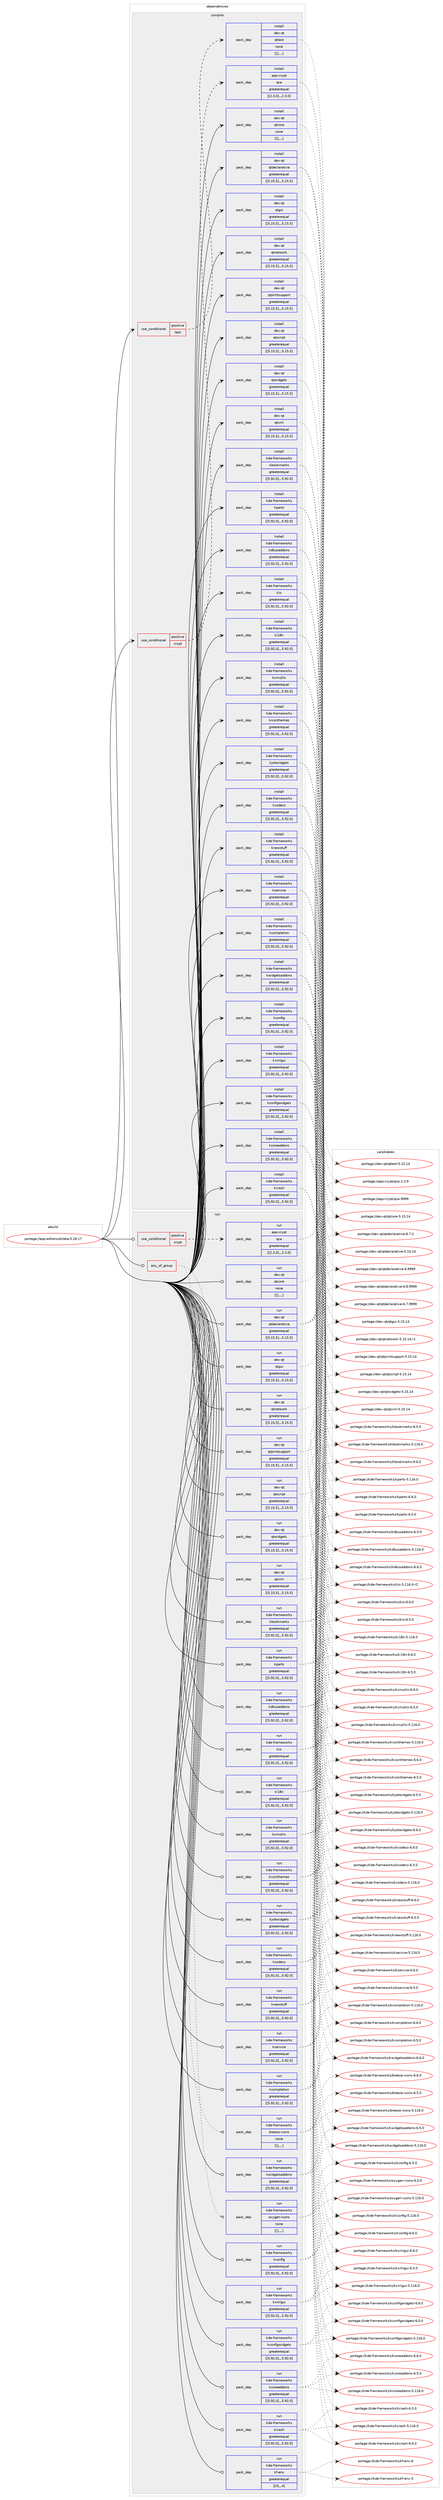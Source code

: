digraph prolog {

# *************
# Graph options
# *************

newrank=true;
concentrate=true;
compound=true;
graph [rankdir=LR,fontname=Helvetica,fontsize=10,ranksep=1.5];#, ranksep=2.5, nodesep=0.2];
edge  [arrowhead=vee];
node  [fontname=Helvetica,fontsize=10];

# **********
# The ebuild
# **********

subgraph cluster_leftcol {
color=gray;
label=<<i>ebuild</i>>;
id [label="portage://app-editors/okteta-0.26.17", color=red, width=4, href="../app-editors/okteta-0.26.17.svg"];
}

# ****************
# The dependencies
# ****************

subgraph cluster_midcol {
color=gray;
label=<<i>dependencies</i>>;
subgraph cluster_compile {
fillcolor="#eeeeee";
style=filled;
label=<<i>compile</i>>;
subgraph cond5787 {
dependency20462 [label=<<TABLE BORDER="0" CELLBORDER="1" CELLSPACING="0" CELLPADDING="4"><TR><TD ROWSPAN="3" CELLPADDING="10">use_conditional</TD></TR><TR><TD>positive</TD></TR><TR><TD>crypt</TD></TR></TABLE>>, shape=none, color=red];
subgraph pack14558 {
dependency20463 [label=<<TABLE BORDER="0" CELLBORDER="1" CELLSPACING="0" CELLPADDING="4" WIDTH="220"><TR><TD ROWSPAN="6" CELLPADDING="30">pack_dep</TD></TR><TR><TD WIDTH="110">install</TD></TR><TR><TD>app-crypt</TD></TR><TR><TD>qca</TD></TR><TR><TD>greaterequal</TD></TR><TR><TD>[[2,3,0],,,2.3.0]</TD></TR></TABLE>>, shape=none, color=blue];
}
dependency20462:e -> dependency20463:w [weight=20,style="dashed",arrowhead="vee"];
}
id:e -> dependency20462:w [weight=20,style="solid",arrowhead="vee"];
subgraph cond5788 {
dependency20464 [label=<<TABLE BORDER="0" CELLBORDER="1" CELLSPACING="0" CELLPADDING="4"><TR><TD ROWSPAN="3" CELLPADDING="10">use_conditional</TD></TR><TR><TD>positive</TD></TR><TR><TD>test</TD></TR></TABLE>>, shape=none, color=red];
subgraph pack14559 {
dependency20465 [label=<<TABLE BORDER="0" CELLBORDER="1" CELLSPACING="0" CELLPADDING="4" WIDTH="220"><TR><TD ROWSPAN="6" CELLPADDING="30">pack_dep</TD></TR><TR><TD WIDTH="110">install</TD></TR><TR><TD>dev-qt</TD></TR><TR><TD>qttest</TD></TR><TR><TD>none</TD></TR><TR><TD>[[],,,,]</TD></TR></TABLE>>, shape=none, color=blue];
}
dependency20464:e -> dependency20465:w [weight=20,style="dashed",arrowhead="vee"];
}
id:e -> dependency20464:w [weight=20,style="solid",arrowhead="vee"];
subgraph pack14560 {
dependency20466 [label=<<TABLE BORDER="0" CELLBORDER="1" CELLSPACING="0" CELLPADDING="4" WIDTH="220"><TR><TD ROWSPAN="6" CELLPADDING="30">pack_dep</TD></TR><TR><TD WIDTH="110">install</TD></TR><TR><TD>dev-qt</TD></TR><TR><TD>qtcore</TD></TR><TR><TD>none</TD></TR><TR><TD>[[],,,,]</TD></TR></TABLE>>, shape=none, color=blue];
}
id:e -> dependency20466:w [weight=20,style="solid",arrowhead="vee"];
subgraph pack14561 {
dependency20467 [label=<<TABLE BORDER="0" CELLBORDER="1" CELLSPACING="0" CELLPADDING="4" WIDTH="220"><TR><TD ROWSPAN="6" CELLPADDING="30">pack_dep</TD></TR><TR><TD WIDTH="110">install</TD></TR><TR><TD>dev-qt</TD></TR><TR><TD>qtdeclarative</TD></TR><TR><TD>greaterequal</TD></TR><TR><TD>[[5,15,5],,,5.15.5]</TD></TR></TABLE>>, shape=none, color=blue];
}
id:e -> dependency20467:w [weight=20,style="solid",arrowhead="vee"];
subgraph pack14562 {
dependency20468 [label=<<TABLE BORDER="0" CELLBORDER="1" CELLSPACING="0" CELLPADDING="4" WIDTH="220"><TR><TD ROWSPAN="6" CELLPADDING="30">pack_dep</TD></TR><TR><TD WIDTH="110">install</TD></TR><TR><TD>dev-qt</TD></TR><TR><TD>qtgui</TD></TR><TR><TD>greaterequal</TD></TR><TR><TD>[[5,15,5],,,5.15.5]</TD></TR></TABLE>>, shape=none, color=blue];
}
id:e -> dependency20468:w [weight=20,style="solid",arrowhead="vee"];
subgraph pack14563 {
dependency20469 [label=<<TABLE BORDER="0" CELLBORDER="1" CELLSPACING="0" CELLPADDING="4" WIDTH="220"><TR><TD ROWSPAN="6" CELLPADDING="30">pack_dep</TD></TR><TR><TD WIDTH="110">install</TD></TR><TR><TD>dev-qt</TD></TR><TR><TD>qtnetwork</TD></TR><TR><TD>greaterequal</TD></TR><TR><TD>[[5,15,5],,,5.15.5]</TD></TR></TABLE>>, shape=none, color=blue];
}
id:e -> dependency20469:w [weight=20,style="solid",arrowhead="vee"];
subgraph pack14564 {
dependency20470 [label=<<TABLE BORDER="0" CELLBORDER="1" CELLSPACING="0" CELLPADDING="4" WIDTH="220"><TR><TD ROWSPAN="6" CELLPADDING="30">pack_dep</TD></TR><TR><TD WIDTH="110">install</TD></TR><TR><TD>dev-qt</TD></TR><TR><TD>qtprintsupport</TD></TR><TR><TD>greaterequal</TD></TR><TR><TD>[[5,15,5],,,5.15.5]</TD></TR></TABLE>>, shape=none, color=blue];
}
id:e -> dependency20470:w [weight=20,style="solid",arrowhead="vee"];
subgraph pack14565 {
dependency20471 [label=<<TABLE BORDER="0" CELLBORDER="1" CELLSPACING="0" CELLPADDING="4" WIDTH="220"><TR><TD ROWSPAN="6" CELLPADDING="30">pack_dep</TD></TR><TR><TD WIDTH="110">install</TD></TR><TR><TD>dev-qt</TD></TR><TR><TD>qtscript</TD></TR><TR><TD>greaterequal</TD></TR><TR><TD>[[5,15,5],,,5.15.5]</TD></TR></TABLE>>, shape=none, color=blue];
}
id:e -> dependency20471:w [weight=20,style="solid",arrowhead="vee"];
subgraph pack14566 {
dependency20472 [label=<<TABLE BORDER="0" CELLBORDER="1" CELLSPACING="0" CELLPADDING="4" WIDTH="220"><TR><TD ROWSPAN="6" CELLPADDING="30">pack_dep</TD></TR><TR><TD WIDTH="110">install</TD></TR><TR><TD>dev-qt</TD></TR><TR><TD>qtwidgets</TD></TR><TR><TD>greaterequal</TD></TR><TR><TD>[[5,15,5],,,5.15.5]</TD></TR></TABLE>>, shape=none, color=blue];
}
id:e -> dependency20472:w [weight=20,style="solid",arrowhead="vee"];
subgraph pack14567 {
dependency20473 [label=<<TABLE BORDER="0" CELLBORDER="1" CELLSPACING="0" CELLPADDING="4" WIDTH="220"><TR><TD ROWSPAN="6" CELLPADDING="30">pack_dep</TD></TR><TR><TD WIDTH="110">install</TD></TR><TR><TD>dev-qt</TD></TR><TR><TD>qtxml</TD></TR><TR><TD>greaterequal</TD></TR><TR><TD>[[5,15,5],,,5.15.5]</TD></TR></TABLE>>, shape=none, color=blue];
}
id:e -> dependency20473:w [weight=20,style="solid",arrowhead="vee"];
subgraph pack14568 {
dependency20474 [label=<<TABLE BORDER="0" CELLBORDER="1" CELLSPACING="0" CELLPADDING="4" WIDTH="220"><TR><TD ROWSPAN="6" CELLPADDING="30">pack_dep</TD></TR><TR><TD WIDTH="110">install</TD></TR><TR><TD>kde-frameworks</TD></TR><TR><TD>kbookmarks</TD></TR><TR><TD>greaterequal</TD></TR><TR><TD>[[5,92,0],,,5.92.0]</TD></TR></TABLE>>, shape=none, color=blue];
}
id:e -> dependency20474:w [weight=20,style="solid",arrowhead="vee"];
subgraph pack14569 {
dependency20475 [label=<<TABLE BORDER="0" CELLBORDER="1" CELLSPACING="0" CELLPADDING="4" WIDTH="220"><TR><TD ROWSPAN="6" CELLPADDING="30">pack_dep</TD></TR><TR><TD WIDTH="110">install</TD></TR><TR><TD>kde-frameworks</TD></TR><TR><TD>kcmutils</TD></TR><TR><TD>greaterequal</TD></TR><TR><TD>[[5,92,0],,,5.92.0]</TD></TR></TABLE>>, shape=none, color=blue];
}
id:e -> dependency20475:w [weight=20,style="solid",arrowhead="vee"];
subgraph pack14570 {
dependency20476 [label=<<TABLE BORDER="0" CELLBORDER="1" CELLSPACING="0" CELLPADDING="4" WIDTH="220"><TR><TD ROWSPAN="6" CELLPADDING="30">pack_dep</TD></TR><TR><TD WIDTH="110">install</TD></TR><TR><TD>kde-frameworks</TD></TR><TR><TD>kcodecs</TD></TR><TR><TD>greaterequal</TD></TR><TR><TD>[[5,92,0],,,5.92.0]</TD></TR></TABLE>>, shape=none, color=blue];
}
id:e -> dependency20476:w [weight=20,style="solid",arrowhead="vee"];
subgraph pack14571 {
dependency20477 [label=<<TABLE BORDER="0" CELLBORDER="1" CELLSPACING="0" CELLPADDING="4" WIDTH="220"><TR><TD ROWSPAN="6" CELLPADDING="30">pack_dep</TD></TR><TR><TD WIDTH="110">install</TD></TR><TR><TD>kde-frameworks</TD></TR><TR><TD>kcompletion</TD></TR><TR><TD>greaterequal</TD></TR><TR><TD>[[5,92,0],,,5.92.0]</TD></TR></TABLE>>, shape=none, color=blue];
}
id:e -> dependency20477:w [weight=20,style="solid",arrowhead="vee"];
subgraph pack14572 {
dependency20478 [label=<<TABLE BORDER="0" CELLBORDER="1" CELLSPACING="0" CELLPADDING="4" WIDTH="220"><TR><TD ROWSPAN="6" CELLPADDING="30">pack_dep</TD></TR><TR><TD WIDTH="110">install</TD></TR><TR><TD>kde-frameworks</TD></TR><TR><TD>kconfig</TD></TR><TR><TD>greaterequal</TD></TR><TR><TD>[[5,92,0],,,5.92.0]</TD></TR></TABLE>>, shape=none, color=blue];
}
id:e -> dependency20478:w [weight=20,style="solid",arrowhead="vee"];
subgraph pack14573 {
dependency20479 [label=<<TABLE BORDER="0" CELLBORDER="1" CELLSPACING="0" CELLPADDING="4" WIDTH="220"><TR><TD ROWSPAN="6" CELLPADDING="30">pack_dep</TD></TR><TR><TD WIDTH="110">install</TD></TR><TR><TD>kde-frameworks</TD></TR><TR><TD>kconfigwidgets</TD></TR><TR><TD>greaterequal</TD></TR><TR><TD>[[5,92,0],,,5.92.0]</TD></TR></TABLE>>, shape=none, color=blue];
}
id:e -> dependency20479:w [weight=20,style="solid",arrowhead="vee"];
subgraph pack14574 {
dependency20480 [label=<<TABLE BORDER="0" CELLBORDER="1" CELLSPACING="0" CELLPADDING="4" WIDTH="220"><TR><TD ROWSPAN="6" CELLPADDING="30">pack_dep</TD></TR><TR><TD WIDTH="110">install</TD></TR><TR><TD>kde-frameworks</TD></TR><TR><TD>kcoreaddons</TD></TR><TR><TD>greaterequal</TD></TR><TR><TD>[[5,92,0],,,5.92.0]</TD></TR></TABLE>>, shape=none, color=blue];
}
id:e -> dependency20480:w [weight=20,style="solid",arrowhead="vee"];
subgraph pack14575 {
dependency20481 [label=<<TABLE BORDER="0" CELLBORDER="1" CELLSPACING="0" CELLPADDING="4" WIDTH="220"><TR><TD ROWSPAN="6" CELLPADDING="30">pack_dep</TD></TR><TR><TD WIDTH="110">install</TD></TR><TR><TD>kde-frameworks</TD></TR><TR><TD>kcrash</TD></TR><TR><TD>greaterequal</TD></TR><TR><TD>[[5,92,0],,,5.92.0]</TD></TR></TABLE>>, shape=none, color=blue];
}
id:e -> dependency20481:w [weight=20,style="solid",arrowhead="vee"];
subgraph pack14576 {
dependency20482 [label=<<TABLE BORDER="0" CELLBORDER="1" CELLSPACING="0" CELLPADDING="4" WIDTH="220"><TR><TD ROWSPAN="6" CELLPADDING="30">pack_dep</TD></TR><TR><TD WIDTH="110">install</TD></TR><TR><TD>kde-frameworks</TD></TR><TR><TD>kdbusaddons</TD></TR><TR><TD>greaterequal</TD></TR><TR><TD>[[5,92,0],,,5.92.0]</TD></TR></TABLE>>, shape=none, color=blue];
}
id:e -> dependency20482:w [weight=20,style="solid",arrowhead="vee"];
subgraph pack14577 {
dependency20483 [label=<<TABLE BORDER="0" CELLBORDER="1" CELLSPACING="0" CELLPADDING="4" WIDTH="220"><TR><TD ROWSPAN="6" CELLPADDING="30">pack_dep</TD></TR><TR><TD WIDTH="110">install</TD></TR><TR><TD>kde-frameworks</TD></TR><TR><TD>ki18n</TD></TR><TR><TD>greaterequal</TD></TR><TR><TD>[[5,92,0],,,5.92.0]</TD></TR></TABLE>>, shape=none, color=blue];
}
id:e -> dependency20483:w [weight=20,style="solid",arrowhead="vee"];
subgraph pack14578 {
dependency20484 [label=<<TABLE BORDER="0" CELLBORDER="1" CELLSPACING="0" CELLPADDING="4" WIDTH="220"><TR><TD ROWSPAN="6" CELLPADDING="30">pack_dep</TD></TR><TR><TD WIDTH="110">install</TD></TR><TR><TD>kde-frameworks</TD></TR><TR><TD>kiconthemes</TD></TR><TR><TD>greaterequal</TD></TR><TR><TD>[[5,92,0],,,5.92.0]</TD></TR></TABLE>>, shape=none, color=blue];
}
id:e -> dependency20484:w [weight=20,style="solid",arrowhead="vee"];
subgraph pack14579 {
dependency20485 [label=<<TABLE BORDER="0" CELLBORDER="1" CELLSPACING="0" CELLPADDING="4" WIDTH="220"><TR><TD ROWSPAN="6" CELLPADDING="30">pack_dep</TD></TR><TR><TD WIDTH="110">install</TD></TR><TR><TD>kde-frameworks</TD></TR><TR><TD>kio</TD></TR><TR><TD>greaterequal</TD></TR><TR><TD>[[5,92,0],,,5.92.0]</TD></TR></TABLE>>, shape=none, color=blue];
}
id:e -> dependency20485:w [weight=20,style="solid",arrowhead="vee"];
subgraph pack14580 {
dependency20486 [label=<<TABLE BORDER="0" CELLBORDER="1" CELLSPACING="0" CELLPADDING="4" WIDTH="220"><TR><TD ROWSPAN="6" CELLPADDING="30">pack_dep</TD></TR><TR><TD WIDTH="110">install</TD></TR><TR><TD>kde-frameworks</TD></TR><TR><TD>kjobwidgets</TD></TR><TR><TD>greaterequal</TD></TR><TR><TD>[[5,92,0],,,5.92.0]</TD></TR></TABLE>>, shape=none, color=blue];
}
id:e -> dependency20486:w [weight=20,style="solid",arrowhead="vee"];
subgraph pack14581 {
dependency20487 [label=<<TABLE BORDER="0" CELLBORDER="1" CELLSPACING="0" CELLPADDING="4" WIDTH="220"><TR><TD ROWSPAN="6" CELLPADDING="30">pack_dep</TD></TR><TR><TD WIDTH="110">install</TD></TR><TR><TD>kde-frameworks</TD></TR><TR><TD>knewstuff</TD></TR><TR><TD>greaterequal</TD></TR><TR><TD>[[5,92,0],,,5.92.0]</TD></TR></TABLE>>, shape=none, color=blue];
}
id:e -> dependency20487:w [weight=20,style="solid",arrowhead="vee"];
subgraph pack14582 {
dependency20488 [label=<<TABLE BORDER="0" CELLBORDER="1" CELLSPACING="0" CELLPADDING="4" WIDTH="220"><TR><TD ROWSPAN="6" CELLPADDING="30">pack_dep</TD></TR><TR><TD WIDTH="110">install</TD></TR><TR><TD>kde-frameworks</TD></TR><TR><TD>kparts</TD></TR><TR><TD>greaterequal</TD></TR><TR><TD>[[5,92,0],,,5.92.0]</TD></TR></TABLE>>, shape=none, color=blue];
}
id:e -> dependency20488:w [weight=20,style="solid",arrowhead="vee"];
subgraph pack14583 {
dependency20489 [label=<<TABLE BORDER="0" CELLBORDER="1" CELLSPACING="0" CELLPADDING="4" WIDTH="220"><TR><TD ROWSPAN="6" CELLPADDING="30">pack_dep</TD></TR><TR><TD WIDTH="110">install</TD></TR><TR><TD>kde-frameworks</TD></TR><TR><TD>kservice</TD></TR><TR><TD>greaterequal</TD></TR><TR><TD>[[5,92,0],,,5.92.0]</TD></TR></TABLE>>, shape=none, color=blue];
}
id:e -> dependency20489:w [weight=20,style="solid",arrowhead="vee"];
subgraph pack14584 {
dependency20490 [label=<<TABLE BORDER="0" CELLBORDER="1" CELLSPACING="0" CELLPADDING="4" WIDTH="220"><TR><TD ROWSPAN="6" CELLPADDING="30">pack_dep</TD></TR><TR><TD WIDTH="110">install</TD></TR><TR><TD>kde-frameworks</TD></TR><TR><TD>kwidgetsaddons</TD></TR><TR><TD>greaterequal</TD></TR><TR><TD>[[5,92,0],,,5.92.0]</TD></TR></TABLE>>, shape=none, color=blue];
}
id:e -> dependency20490:w [weight=20,style="solid",arrowhead="vee"];
subgraph pack14585 {
dependency20491 [label=<<TABLE BORDER="0" CELLBORDER="1" CELLSPACING="0" CELLPADDING="4" WIDTH="220"><TR><TD ROWSPAN="6" CELLPADDING="30">pack_dep</TD></TR><TR><TD WIDTH="110">install</TD></TR><TR><TD>kde-frameworks</TD></TR><TR><TD>kxmlgui</TD></TR><TR><TD>greaterequal</TD></TR><TR><TD>[[5,92,0],,,5.92.0]</TD></TR></TABLE>>, shape=none, color=blue];
}
id:e -> dependency20491:w [weight=20,style="solid",arrowhead="vee"];
}
subgraph cluster_compileandrun {
fillcolor="#eeeeee";
style=filled;
label=<<i>compile and run</i>>;
}
subgraph cluster_run {
fillcolor="#eeeeee";
style=filled;
label=<<i>run</i>>;
subgraph any99 {
dependency20492 [label=<<TABLE BORDER="0" CELLBORDER="1" CELLSPACING="0" CELLPADDING="4"><TR><TD CELLPADDING="10">any_of_group</TD></TR></TABLE>>, shape=none, color=red];subgraph pack14586 {
dependency20493 [label=<<TABLE BORDER="0" CELLBORDER="1" CELLSPACING="0" CELLPADDING="4" WIDTH="220"><TR><TD ROWSPAN="6" CELLPADDING="30">pack_dep</TD></TR><TR><TD WIDTH="110">run</TD></TR><TR><TD>kde-frameworks</TD></TR><TR><TD>breeze-icons</TD></TR><TR><TD>none</TD></TR><TR><TD>[[],,,,]</TD></TR></TABLE>>, shape=none, color=blue];
}
dependency20492:e -> dependency20493:w [weight=20,style="dotted",arrowhead="oinv"];
subgraph pack14587 {
dependency20494 [label=<<TABLE BORDER="0" CELLBORDER="1" CELLSPACING="0" CELLPADDING="4" WIDTH="220"><TR><TD ROWSPAN="6" CELLPADDING="30">pack_dep</TD></TR><TR><TD WIDTH="110">run</TD></TR><TR><TD>kde-frameworks</TD></TR><TR><TD>oxygen-icons</TD></TR><TR><TD>none</TD></TR><TR><TD>[[],,,,]</TD></TR></TABLE>>, shape=none, color=blue];
}
dependency20492:e -> dependency20494:w [weight=20,style="dotted",arrowhead="oinv"];
}
id:e -> dependency20492:w [weight=20,style="solid",arrowhead="odot"];
subgraph cond5789 {
dependency20495 [label=<<TABLE BORDER="0" CELLBORDER="1" CELLSPACING="0" CELLPADDING="4"><TR><TD ROWSPAN="3" CELLPADDING="10">use_conditional</TD></TR><TR><TD>positive</TD></TR><TR><TD>crypt</TD></TR></TABLE>>, shape=none, color=red];
subgraph pack14588 {
dependency20496 [label=<<TABLE BORDER="0" CELLBORDER="1" CELLSPACING="0" CELLPADDING="4" WIDTH="220"><TR><TD ROWSPAN="6" CELLPADDING="30">pack_dep</TD></TR><TR><TD WIDTH="110">run</TD></TR><TR><TD>app-crypt</TD></TR><TR><TD>qca</TD></TR><TR><TD>greaterequal</TD></TR><TR><TD>[[2,3,0],,,2.3.0]</TD></TR></TABLE>>, shape=none, color=blue];
}
dependency20495:e -> dependency20496:w [weight=20,style="dashed",arrowhead="vee"];
}
id:e -> dependency20495:w [weight=20,style="solid",arrowhead="odot"];
subgraph pack14589 {
dependency20497 [label=<<TABLE BORDER="0" CELLBORDER="1" CELLSPACING="0" CELLPADDING="4" WIDTH="220"><TR><TD ROWSPAN="6" CELLPADDING="30">pack_dep</TD></TR><TR><TD WIDTH="110">run</TD></TR><TR><TD>dev-qt</TD></TR><TR><TD>qtcore</TD></TR><TR><TD>none</TD></TR><TR><TD>[[],,,,]</TD></TR></TABLE>>, shape=none, color=blue];
}
id:e -> dependency20497:w [weight=20,style="solid",arrowhead="odot"];
subgraph pack14590 {
dependency20498 [label=<<TABLE BORDER="0" CELLBORDER="1" CELLSPACING="0" CELLPADDING="4" WIDTH="220"><TR><TD ROWSPAN="6" CELLPADDING="30">pack_dep</TD></TR><TR><TD WIDTH="110">run</TD></TR><TR><TD>dev-qt</TD></TR><TR><TD>qtdeclarative</TD></TR><TR><TD>greaterequal</TD></TR><TR><TD>[[5,15,5],,,5.15.5]</TD></TR></TABLE>>, shape=none, color=blue];
}
id:e -> dependency20498:w [weight=20,style="solid",arrowhead="odot"];
subgraph pack14591 {
dependency20499 [label=<<TABLE BORDER="0" CELLBORDER="1" CELLSPACING="0" CELLPADDING="4" WIDTH="220"><TR><TD ROWSPAN="6" CELLPADDING="30">pack_dep</TD></TR><TR><TD WIDTH="110">run</TD></TR><TR><TD>dev-qt</TD></TR><TR><TD>qtgui</TD></TR><TR><TD>greaterequal</TD></TR><TR><TD>[[5,15,5],,,5.15.5]</TD></TR></TABLE>>, shape=none, color=blue];
}
id:e -> dependency20499:w [weight=20,style="solid",arrowhead="odot"];
subgraph pack14592 {
dependency20500 [label=<<TABLE BORDER="0" CELLBORDER="1" CELLSPACING="0" CELLPADDING="4" WIDTH="220"><TR><TD ROWSPAN="6" CELLPADDING="30">pack_dep</TD></TR><TR><TD WIDTH="110">run</TD></TR><TR><TD>dev-qt</TD></TR><TR><TD>qtnetwork</TD></TR><TR><TD>greaterequal</TD></TR><TR><TD>[[5,15,5],,,5.15.5]</TD></TR></TABLE>>, shape=none, color=blue];
}
id:e -> dependency20500:w [weight=20,style="solid",arrowhead="odot"];
subgraph pack14593 {
dependency20501 [label=<<TABLE BORDER="0" CELLBORDER="1" CELLSPACING="0" CELLPADDING="4" WIDTH="220"><TR><TD ROWSPAN="6" CELLPADDING="30">pack_dep</TD></TR><TR><TD WIDTH="110">run</TD></TR><TR><TD>dev-qt</TD></TR><TR><TD>qtprintsupport</TD></TR><TR><TD>greaterequal</TD></TR><TR><TD>[[5,15,5],,,5.15.5]</TD></TR></TABLE>>, shape=none, color=blue];
}
id:e -> dependency20501:w [weight=20,style="solid",arrowhead="odot"];
subgraph pack14594 {
dependency20502 [label=<<TABLE BORDER="0" CELLBORDER="1" CELLSPACING="0" CELLPADDING="4" WIDTH="220"><TR><TD ROWSPAN="6" CELLPADDING="30">pack_dep</TD></TR><TR><TD WIDTH="110">run</TD></TR><TR><TD>dev-qt</TD></TR><TR><TD>qtscript</TD></TR><TR><TD>greaterequal</TD></TR><TR><TD>[[5,15,5],,,5.15.5]</TD></TR></TABLE>>, shape=none, color=blue];
}
id:e -> dependency20502:w [weight=20,style="solid",arrowhead="odot"];
subgraph pack14595 {
dependency20503 [label=<<TABLE BORDER="0" CELLBORDER="1" CELLSPACING="0" CELLPADDING="4" WIDTH="220"><TR><TD ROWSPAN="6" CELLPADDING="30">pack_dep</TD></TR><TR><TD WIDTH="110">run</TD></TR><TR><TD>dev-qt</TD></TR><TR><TD>qtwidgets</TD></TR><TR><TD>greaterequal</TD></TR><TR><TD>[[5,15,5],,,5.15.5]</TD></TR></TABLE>>, shape=none, color=blue];
}
id:e -> dependency20503:w [weight=20,style="solid",arrowhead="odot"];
subgraph pack14596 {
dependency20504 [label=<<TABLE BORDER="0" CELLBORDER="1" CELLSPACING="0" CELLPADDING="4" WIDTH="220"><TR><TD ROWSPAN="6" CELLPADDING="30">pack_dep</TD></TR><TR><TD WIDTH="110">run</TD></TR><TR><TD>dev-qt</TD></TR><TR><TD>qtxml</TD></TR><TR><TD>greaterequal</TD></TR><TR><TD>[[5,15,5],,,5.15.5]</TD></TR></TABLE>>, shape=none, color=blue];
}
id:e -> dependency20504:w [weight=20,style="solid",arrowhead="odot"];
subgraph pack14597 {
dependency20505 [label=<<TABLE BORDER="0" CELLBORDER="1" CELLSPACING="0" CELLPADDING="4" WIDTH="220"><TR><TD ROWSPAN="6" CELLPADDING="30">pack_dep</TD></TR><TR><TD WIDTH="110">run</TD></TR><TR><TD>kde-frameworks</TD></TR><TR><TD>kbookmarks</TD></TR><TR><TD>greaterequal</TD></TR><TR><TD>[[5,92,0],,,5.92.0]</TD></TR></TABLE>>, shape=none, color=blue];
}
id:e -> dependency20505:w [weight=20,style="solid",arrowhead="odot"];
subgraph pack14598 {
dependency20506 [label=<<TABLE BORDER="0" CELLBORDER="1" CELLSPACING="0" CELLPADDING="4" WIDTH="220"><TR><TD ROWSPAN="6" CELLPADDING="30">pack_dep</TD></TR><TR><TD WIDTH="110">run</TD></TR><TR><TD>kde-frameworks</TD></TR><TR><TD>kcmutils</TD></TR><TR><TD>greaterequal</TD></TR><TR><TD>[[5,92,0],,,5.92.0]</TD></TR></TABLE>>, shape=none, color=blue];
}
id:e -> dependency20506:w [weight=20,style="solid",arrowhead="odot"];
subgraph pack14599 {
dependency20507 [label=<<TABLE BORDER="0" CELLBORDER="1" CELLSPACING="0" CELLPADDING="4" WIDTH="220"><TR><TD ROWSPAN="6" CELLPADDING="30">pack_dep</TD></TR><TR><TD WIDTH="110">run</TD></TR><TR><TD>kde-frameworks</TD></TR><TR><TD>kcodecs</TD></TR><TR><TD>greaterequal</TD></TR><TR><TD>[[5,92,0],,,5.92.0]</TD></TR></TABLE>>, shape=none, color=blue];
}
id:e -> dependency20507:w [weight=20,style="solid",arrowhead="odot"];
subgraph pack14600 {
dependency20508 [label=<<TABLE BORDER="0" CELLBORDER="1" CELLSPACING="0" CELLPADDING="4" WIDTH="220"><TR><TD ROWSPAN="6" CELLPADDING="30">pack_dep</TD></TR><TR><TD WIDTH="110">run</TD></TR><TR><TD>kde-frameworks</TD></TR><TR><TD>kcompletion</TD></TR><TR><TD>greaterequal</TD></TR><TR><TD>[[5,92,0],,,5.92.0]</TD></TR></TABLE>>, shape=none, color=blue];
}
id:e -> dependency20508:w [weight=20,style="solid",arrowhead="odot"];
subgraph pack14601 {
dependency20509 [label=<<TABLE BORDER="0" CELLBORDER="1" CELLSPACING="0" CELLPADDING="4" WIDTH="220"><TR><TD ROWSPAN="6" CELLPADDING="30">pack_dep</TD></TR><TR><TD WIDTH="110">run</TD></TR><TR><TD>kde-frameworks</TD></TR><TR><TD>kconfig</TD></TR><TR><TD>greaterequal</TD></TR><TR><TD>[[5,92,0],,,5.92.0]</TD></TR></TABLE>>, shape=none, color=blue];
}
id:e -> dependency20509:w [weight=20,style="solid",arrowhead="odot"];
subgraph pack14602 {
dependency20510 [label=<<TABLE BORDER="0" CELLBORDER="1" CELLSPACING="0" CELLPADDING="4" WIDTH="220"><TR><TD ROWSPAN="6" CELLPADDING="30">pack_dep</TD></TR><TR><TD WIDTH="110">run</TD></TR><TR><TD>kde-frameworks</TD></TR><TR><TD>kconfigwidgets</TD></TR><TR><TD>greaterequal</TD></TR><TR><TD>[[5,92,0],,,5.92.0]</TD></TR></TABLE>>, shape=none, color=blue];
}
id:e -> dependency20510:w [weight=20,style="solid",arrowhead="odot"];
subgraph pack14603 {
dependency20511 [label=<<TABLE BORDER="0" CELLBORDER="1" CELLSPACING="0" CELLPADDING="4" WIDTH="220"><TR><TD ROWSPAN="6" CELLPADDING="30">pack_dep</TD></TR><TR><TD WIDTH="110">run</TD></TR><TR><TD>kde-frameworks</TD></TR><TR><TD>kcoreaddons</TD></TR><TR><TD>greaterequal</TD></TR><TR><TD>[[5,92,0],,,5.92.0]</TD></TR></TABLE>>, shape=none, color=blue];
}
id:e -> dependency20511:w [weight=20,style="solid",arrowhead="odot"];
subgraph pack14604 {
dependency20512 [label=<<TABLE BORDER="0" CELLBORDER="1" CELLSPACING="0" CELLPADDING="4" WIDTH="220"><TR><TD ROWSPAN="6" CELLPADDING="30">pack_dep</TD></TR><TR><TD WIDTH="110">run</TD></TR><TR><TD>kde-frameworks</TD></TR><TR><TD>kcrash</TD></TR><TR><TD>greaterequal</TD></TR><TR><TD>[[5,92,0],,,5.92.0]</TD></TR></TABLE>>, shape=none, color=blue];
}
id:e -> dependency20512:w [weight=20,style="solid",arrowhead="odot"];
subgraph pack14605 {
dependency20513 [label=<<TABLE BORDER="0" CELLBORDER="1" CELLSPACING="0" CELLPADDING="4" WIDTH="220"><TR><TD ROWSPAN="6" CELLPADDING="30">pack_dep</TD></TR><TR><TD WIDTH="110">run</TD></TR><TR><TD>kde-frameworks</TD></TR><TR><TD>kdbusaddons</TD></TR><TR><TD>greaterequal</TD></TR><TR><TD>[[5,92,0],,,5.92.0]</TD></TR></TABLE>>, shape=none, color=blue];
}
id:e -> dependency20513:w [weight=20,style="solid",arrowhead="odot"];
subgraph pack14606 {
dependency20514 [label=<<TABLE BORDER="0" CELLBORDER="1" CELLSPACING="0" CELLPADDING="4" WIDTH="220"><TR><TD ROWSPAN="6" CELLPADDING="30">pack_dep</TD></TR><TR><TD WIDTH="110">run</TD></TR><TR><TD>kde-frameworks</TD></TR><TR><TD>kf-env</TD></TR><TR><TD>greaterequal</TD></TR><TR><TD>[[4],,,4]</TD></TR></TABLE>>, shape=none, color=blue];
}
id:e -> dependency20514:w [weight=20,style="solid",arrowhead="odot"];
subgraph pack14607 {
dependency20515 [label=<<TABLE BORDER="0" CELLBORDER="1" CELLSPACING="0" CELLPADDING="4" WIDTH="220"><TR><TD ROWSPAN="6" CELLPADDING="30">pack_dep</TD></TR><TR><TD WIDTH="110">run</TD></TR><TR><TD>kde-frameworks</TD></TR><TR><TD>ki18n</TD></TR><TR><TD>greaterequal</TD></TR><TR><TD>[[5,92,0],,,5.92.0]</TD></TR></TABLE>>, shape=none, color=blue];
}
id:e -> dependency20515:w [weight=20,style="solid",arrowhead="odot"];
subgraph pack14608 {
dependency20516 [label=<<TABLE BORDER="0" CELLBORDER="1" CELLSPACING="0" CELLPADDING="4" WIDTH="220"><TR><TD ROWSPAN="6" CELLPADDING="30">pack_dep</TD></TR><TR><TD WIDTH="110">run</TD></TR><TR><TD>kde-frameworks</TD></TR><TR><TD>kiconthemes</TD></TR><TR><TD>greaterequal</TD></TR><TR><TD>[[5,92,0],,,5.92.0]</TD></TR></TABLE>>, shape=none, color=blue];
}
id:e -> dependency20516:w [weight=20,style="solid",arrowhead="odot"];
subgraph pack14609 {
dependency20517 [label=<<TABLE BORDER="0" CELLBORDER="1" CELLSPACING="0" CELLPADDING="4" WIDTH="220"><TR><TD ROWSPAN="6" CELLPADDING="30">pack_dep</TD></TR><TR><TD WIDTH="110">run</TD></TR><TR><TD>kde-frameworks</TD></TR><TR><TD>kio</TD></TR><TR><TD>greaterequal</TD></TR><TR><TD>[[5,92,0],,,5.92.0]</TD></TR></TABLE>>, shape=none, color=blue];
}
id:e -> dependency20517:w [weight=20,style="solid",arrowhead="odot"];
subgraph pack14610 {
dependency20518 [label=<<TABLE BORDER="0" CELLBORDER="1" CELLSPACING="0" CELLPADDING="4" WIDTH="220"><TR><TD ROWSPAN="6" CELLPADDING="30">pack_dep</TD></TR><TR><TD WIDTH="110">run</TD></TR><TR><TD>kde-frameworks</TD></TR><TR><TD>kjobwidgets</TD></TR><TR><TD>greaterequal</TD></TR><TR><TD>[[5,92,0],,,5.92.0]</TD></TR></TABLE>>, shape=none, color=blue];
}
id:e -> dependency20518:w [weight=20,style="solid",arrowhead="odot"];
subgraph pack14611 {
dependency20519 [label=<<TABLE BORDER="0" CELLBORDER="1" CELLSPACING="0" CELLPADDING="4" WIDTH="220"><TR><TD ROWSPAN="6" CELLPADDING="30">pack_dep</TD></TR><TR><TD WIDTH="110">run</TD></TR><TR><TD>kde-frameworks</TD></TR><TR><TD>knewstuff</TD></TR><TR><TD>greaterequal</TD></TR><TR><TD>[[5,92,0],,,5.92.0]</TD></TR></TABLE>>, shape=none, color=blue];
}
id:e -> dependency20519:w [weight=20,style="solid",arrowhead="odot"];
subgraph pack14612 {
dependency20520 [label=<<TABLE BORDER="0" CELLBORDER="1" CELLSPACING="0" CELLPADDING="4" WIDTH="220"><TR><TD ROWSPAN="6" CELLPADDING="30">pack_dep</TD></TR><TR><TD WIDTH="110">run</TD></TR><TR><TD>kde-frameworks</TD></TR><TR><TD>kparts</TD></TR><TR><TD>greaterequal</TD></TR><TR><TD>[[5,92,0],,,5.92.0]</TD></TR></TABLE>>, shape=none, color=blue];
}
id:e -> dependency20520:w [weight=20,style="solid",arrowhead="odot"];
subgraph pack14613 {
dependency20521 [label=<<TABLE BORDER="0" CELLBORDER="1" CELLSPACING="0" CELLPADDING="4" WIDTH="220"><TR><TD ROWSPAN="6" CELLPADDING="30">pack_dep</TD></TR><TR><TD WIDTH="110">run</TD></TR><TR><TD>kde-frameworks</TD></TR><TR><TD>kservice</TD></TR><TR><TD>greaterequal</TD></TR><TR><TD>[[5,92,0],,,5.92.0]</TD></TR></TABLE>>, shape=none, color=blue];
}
id:e -> dependency20521:w [weight=20,style="solid",arrowhead="odot"];
subgraph pack14614 {
dependency20522 [label=<<TABLE BORDER="0" CELLBORDER="1" CELLSPACING="0" CELLPADDING="4" WIDTH="220"><TR><TD ROWSPAN="6" CELLPADDING="30">pack_dep</TD></TR><TR><TD WIDTH="110">run</TD></TR><TR><TD>kde-frameworks</TD></TR><TR><TD>kwidgetsaddons</TD></TR><TR><TD>greaterequal</TD></TR><TR><TD>[[5,92,0],,,5.92.0]</TD></TR></TABLE>>, shape=none, color=blue];
}
id:e -> dependency20522:w [weight=20,style="solid",arrowhead="odot"];
subgraph pack14615 {
dependency20523 [label=<<TABLE BORDER="0" CELLBORDER="1" CELLSPACING="0" CELLPADDING="4" WIDTH="220"><TR><TD ROWSPAN="6" CELLPADDING="30">pack_dep</TD></TR><TR><TD WIDTH="110">run</TD></TR><TR><TD>kde-frameworks</TD></TR><TR><TD>kxmlgui</TD></TR><TR><TD>greaterequal</TD></TR><TR><TD>[[5,92,0],,,5.92.0]</TD></TR></TABLE>>, shape=none, color=blue];
}
id:e -> dependency20523:w [weight=20,style="solid",arrowhead="odot"];
}
}

# **************
# The candidates
# **************

subgraph cluster_choices {
rank=same;
color=gray;
label=<<i>candidates</i>>;

subgraph choice14558 {
color=black;
nodesep=1;
choice9711211245991141211121164711399974557575757 [label="portage://app-crypt/qca-9999", color=red, width=4,href="../app-crypt/qca-9999.svg"];
choice971121124599114121112116471139997455046514657 [label="portage://app-crypt/qca-2.3.9", color=red, width=4,href="../app-crypt/qca-2.3.9.svg"];
dependency20463:e -> choice9711211245991141211121164711399974557575757:w [style=dotted,weight="100"];
dependency20463:e -> choice971121124599114121112116471139997455046514657:w [style=dotted,weight="100"];
}
subgraph choice14559 {
color=black;
nodesep=1;
choice10010111845113116471131161161011151164553464953464952 [label="portage://dev-qt/qttest-5.15.14", color=red, width=4,href="../dev-qt/qttest-5.15.14.svg"];
dependency20465:e -> choice10010111845113116471131161161011151164553464953464952:w [style=dotted,weight="100"];
}
subgraph choice14560 {
color=black;
nodesep=1;
choice1001011184511311647113116991111141014553464953464952 [label="portage://dev-qt/qtcore-5.15.14", color=red, width=4,href="../dev-qt/qtcore-5.15.14.svg"];
dependency20466:e -> choice1001011184511311647113116991111141014553464953464952:w [style=dotted,weight="100"];
}
subgraph choice14561 {
color=black;
nodesep=1;
choice100101118451131164711311610010199108971149711610511810145544657575757 [label="portage://dev-qt/qtdeclarative-6.9999", color=red, width=4,href="../dev-qt/qtdeclarative-6.9999.svg"];
choice1001011184511311647113116100101991089711497116105118101455446564657575757 [label="portage://dev-qt/qtdeclarative-6.8.9999", color=red, width=4,href="../dev-qt/qtdeclarative-6.8.9999.svg"];
choice1001011184511311647113116100101991089711497116105118101455446554657575757 [label="portage://dev-qt/qtdeclarative-6.7.9999", color=red, width=4,href="../dev-qt/qtdeclarative-6.7.9999.svg"];
choice1001011184511311647113116100101991089711497116105118101455446554650 [label="portage://dev-qt/qtdeclarative-6.7.2", color=red, width=4,href="../dev-qt/qtdeclarative-6.7.2.svg"];
choice10010111845113116471131161001019910897114971161051181014553464953464952 [label="portage://dev-qt/qtdeclarative-5.15.14", color=red, width=4,href="../dev-qt/qtdeclarative-5.15.14.svg"];
dependency20467:e -> choice100101118451131164711311610010199108971149711610511810145544657575757:w [style=dotted,weight="100"];
dependency20467:e -> choice1001011184511311647113116100101991089711497116105118101455446564657575757:w [style=dotted,weight="100"];
dependency20467:e -> choice1001011184511311647113116100101991089711497116105118101455446554657575757:w [style=dotted,weight="100"];
dependency20467:e -> choice1001011184511311647113116100101991089711497116105118101455446554650:w [style=dotted,weight="100"];
dependency20467:e -> choice10010111845113116471131161001019910897114971161051181014553464953464952:w [style=dotted,weight="100"];
}
subgraph choice14562 {
color=black;
nodesep=1;
choice10010111845113116471131161031171054553464953464952 [label="portage://dev-qt/qtgui-5.15.14", color=red, width=4,href="../dev-qt/qtgui-5.15.14.svg"];
dependency20468:e -> choice10010111845113116471131161031171054553464953464952:w [style=dotted,weight="100"];
}
subgraph choice14563 {
color=black;
nodesep=1;
choice100101118451131164711311611010111611911111410745534649534649524511449 [label="portage://dev-qt/qtnetwork-5.15.14-r1", color=red, width=4,href="../dev-qt/qtnetwork-5.15.14-r1.svg"];
dependency20469:e -> choice100101118451131164711311611010111611911111410745534649534649524511449:w [style=dotted,weight="100"];
}
subgraph choice14564 {
color=black;
nodesep=1;
choice10010111845113116471131161121141051101161151171121121111141164553464953464952 [label="portage://dev-qt/qtprintsupport-5.15.14", color=red, width=4,href="../dev-qt/qtprintsupport-5.15.14.svg"];
dependency20470:e -> choice10010111845113116471131161121141051101161151171121121111141164553464953464952:w [style=dotted,weight="100"];
}
subgraph choice14565 {
color=black;
nodesep=1;
choice1001011184511311647113116115991141051121164553464953464952 [label="portage://dev-qt/qtscript-5.15.14", color=red, width=4,href="../dev-qt/qtscript-5.15.14.svg"];
dependency20471:e -> choice1001011184511311647113116115991141051121164553464953464952:w [style=dotted,weight="100"];
}
subgraph choice14566 {
color=black;
nodesep=1;
choice10010111845113116471131161191051001031011161154553464953464952 [label="portage://dev-qt/qtwidgets-5.15.14", color=red, width=4,href="../dev-qt/qtwidgets-5.15.14.svg"];
dependency20472:e -> choice10010111845113116471131161191051001031011161154553464953464952:w [style=dotted,weight="100"];
}
subgraph choice14567 {
color=black;
nodesep=1;
choice10010111845113116471131161201091084553464953464952 [label="portage://dev-qt/qtxml-5.15.14", color=red, width=4,href="../dev-qt/qtxml-5.15.14.svg"];
dependency20473:e -> choice10010111845113116471131161201091084553464953464952:w [style=dotted,weight="100"];
}
subgraph choice14568 {
color=black;
nodesep=1;
choice1071001014510211497109101119111114107115471079811111110710997114107115455446544648 [label="portage://kde-frameworks/kbookmarks-6.6.0", color=red, width=4,href="../kde-frameworks/kbookmarks-6.6.0.svg"];
choice1071001014510211497109101119111114107115471079811111110710997114107115455446534648 [label="portage://kde-frameworks/kbookmarks-6.5.0", color=red, width=4,href="../kde-frameworks/kbookmarks-6.5.0.svg"];
choice10710010145102114971091011191111141071154710798111111107109971141071154553464949544648 [label="portage://kde-frameworks/kbookmarks-5.116.0", color=red, width=4,href="../kde-frameworks/kbookmarks-5.116.0.svg"];
dependency20474:e -> choice1071001014510211497109101119111114107115471079811111110710997114107115455446544648:w [style=dotted,weight="100"];
dependency20474:e -> choice1071001014510211497109101119111114107115471079811111110710997114107115455446534648:w [style=dotted,weight="100"];
dependency20474:e -> choice10710010145102114971091011191111141071154710798111111107109971141071154553464949544648:w [style=dotted,weight="100"];
}
subgraph choice14569 {
color=black;
nodesep=1;
choice10710010145102114971091011191111141071154710799109117116105108115455446544648 [label="portage://kde-frameworks/kcmutils-6.6.0", color=red, width=4,href="../kde-frameworks/kcmutils-6.6.0.svg"];
choice10710010145102114971091011191111141071154710799109117116105108115455446534648 [label="portage://kde-frameworks/kcmutils-6.5.0", color=red, width=4,href="../kde-frameworks/kcmutils-6.5.0.svg"];
choice107100101451021149710910111911111410711547107991091171161051081154553464949544648 [label="portage://kde-frameworks/kcmutils-5.116.0", color=red, width=4,href="../kde-frameworks/kcmutils-5.116.0.svg"];
dependency20475:e -> choice10710010145102114971091011191111141071154710799109117116105108115455446544648:w [style=dotted,weight="100"];
dependency20475:e -> choice10710010145102114971091011191111141071154710799109117116105108115455446534648:w [style=dotted,weight="100"];
dependency20475:e -> choice107100101451021149710910111911111410711547107991091171161051081154553464949544648:w [style=dotted,weight="100"];
}
subgraph choice14570 {
color=black;
nodesep=1;
choice1071001014510211497109101119111114107115471079911110010199115455446544648 [label="portage://kde-frameworks/kcodecs-6.6.0", color=red, width=4,href="../kde-frameworks/kcodecs-6.6.0.svg"];
choice1071001014510211497109101119111114107115471079911110010199115455446534648 [label="portage://kde-frameworks/kcodecs-6.5.0", color=red, width=4,href="../kde-frameworks/kcodecs-6.5.0.svg"];
choice10710010145102114971091011191111141071154710799111100101991154553464949544648 [label="portage://kde-frameworks/kcodecs-5.116.0", color=red, width=4,href="../kde-frameworks/kcodecs-5.116.0.svg"];
dependency20476:e -> choice1071001014510211497109101119111114107115471079911110010199115455446544648:w [style=dotted,weight="100"];
dependency20476:e -> choice1071001014510211497109101119111114107115471079911110010199115455446534648:w [style=dotted,weight="100"];
dependency20476:e -> choice10710010145102114971091011191111141071154710799111100101991154553464949544648:w [style=dotted,weight="100"];
}
subgraph choice14571 {
color=black;
nodesep=1;
choice10710010145102114971091011191111141071154710799111109112108101116105111110455446544648 [label="portage://kde-frameworks/kcompletion-6.6.0", color=red, width=4,href="../kde-frameworks/kcompletion-6.6.0.svg"];
choice10710010145102114971091011191111141071154710799111109112108101116105111110455446534648 [label="portage://kde-frameworks/kcompletion-6.5.0", color=red, width=4,href="../kde-frameworks/kcompletion-6.5.0.svg"];
choice107100101451021149710910111911111410711547107991111091121081011161051111104553464949544648 [label="portage://kde-frameworks/kcompletion-5.116.0", color=red, width=4,href="../kde-frameworks/kcompletion-5.116.0.svg"];
dependency20477:e -> choice10710010145102114971091011191111141071154710799111109112108101116105111110455446544648:w [style=dotted,weight="100"];
dependency20477:e -> choice10710010145102114971091011191111141071154710799111109112108101116105111110455446534648:w [style=dotted,weight="100"];
dependency20477:e -> choice107100101451021149710910111911111410711547107991111091121081011161051111104553464949544648:w [style=dotted,weight="100"];
}
subgraph choice14572 {
color=black;
nodesep=1;
choice10710010145102114971091011191111141071154710799111110102105103455446544648 [label="portage://kde-frameworks/kconfig-6.6.0", color=red, width=4,href="../kde-frameworks/kconfig-6.6.0.svg"];
choice10710010145102114971091011191111141071154710799111110102105103455446534648 [label="portage://kde-frameworks/kconfig-6.5.0", color=red, width=4,href="../kde-frameworks/kconfig-6.5.0.svg"];
choice107100101451021149710910111911111410711547107991111101021051034553464949544648 [label="portage://kde-frameworks/kconfig-5.116.0", color=red, width=4,href="../kde-frameworks/kconfig-5.116.0.svg"];
dependency20478:e -> choice10710010145102114971091011191111141071154710799111110102105103455446544648:w [style=dotted,weight="100"];
dependency20478:e -> choice10710010145102114971091011191111141071154710799111110102105103455446534648:w [style=dotted,weight="100"];
dependency20478:e -> choice107100101451021149710910111911111410711547107991111101021051034553464949544648:w [style=dotted,weight="100"];
}
subgraph choice14573 {
color=black;
nodesep=1;
choice10710010145102114971091011191111141071154710799111110102105103119105100103101116115455446544648 [label="portage://kde-frameworks/kconfigwidgets-6.6.0", color=red, width=4,href="../kde-frameworks/kconfigwidgets-6.6.0.svg"];
choice10710010145102114971091011191111141071154710799111110102105103119105100103101116115455446534648 [label="portage://kde-frameworks/kconfigwidgets-6.5.0", color=red, width=4,href="../kde-frameworks/kconfigwidgets-6.5.0.svg"];
choice107100101451021149710910111911111410711547107991111101021051031191051001031011161154553464949544648 [label="portage://kde-frameworks/kconfigwidgets-5.116.0", color=red, width=4,href="../kde-frameworks/kconfigwidgets-5.116.0.svg"];
dependency20479:e -> choice10710010145102114971091011191111141071154710799111110102105103119105100103101116115455446544648:w [style=dotted,weight="100"];
dependency20479:e -> choice10710010145102114971091011191111141071154710799111110102105103119105100103101116115455446534648:w [style=dotted,weight="100"];
dependency20479:e -> choice107100101451021149710910111911111410711547107991111101021051031191051001031011161154553464949544648:w [style=dotted,weight="100"];
}
subgraph choice14574 {
color=black;
nodesep=1;
choice1071001014510211497109101119111114107115471079911111410197100100111110115455446544648 [label="portage://kde-frameworks/kcoreaddons-6.6.0", color=red, width=4,href="../kde-frameworks/kcoreaddons-6.6.0.svg"];
choice1071001014510211497109101119111114107115471079911111410197100100111110115455446534648 [label="portage://kde-frameworks/kcoreaddons-6.5.0", color=red, width=4,href="../kde-frameworks/kcoreaddons-6.5.0.svg"];
choice10710010145102114971091011191111141071154710799111114101971001001111101154553464949544648 [label="portage://kde-frameworks/kcoreaddons-5.116.0", color=red, width=4,href="../kde-frameworks/kcoreaddons-5.116.0.svg"];
dependency20480:e -> choice1071001014510211497109101119111114107115471079911111410197100100111110115455446544648:w [style=dotted,weight="100"];
dependency20480:e -> choice1071001014510211497109101119111114107115471079911111410197100100111110115455446534648:w [style=dotted,weight="100"];
dependency20480:e -> choice10710010145102114971091011191111141071154710799111114101971001001111101154553464949544648:w [style=dotted,weight="100"];
}
subgraph choice14575 {
color=black;
nodesep=1;
choice1071001014510211497109101119111114107115471079911497115104455446544648 [label="portage://kde-frameworks/kcrash-6.6.0", color=red, width=4,href="../kde-frameworks/kcrash-6.6.0.svg"];
choice1071001014510211497109101119111114107115471079911497115104455446534648 [label="portage://kde-frameworks/kcrash-6.5.0", color=red, width=4,href="../kde-frameworks/kcrash-6.5.0.svg"];
choice10710010145102114971091011191111141071154710799114971151044553464949544648 [label="portage://kde-frameworks/kcrash-5.116.0", color=red, width=4,href="../kde-frameworks/kcrash-5.116.0.svg"];
dependency20481:e -> choice1071001014510211497109101119111114107115471079911497115104455446544648:w [style=dotted,weight="100"];
dependency20481:e -> choice1071001014510211497109101119111114107115471079911497115104455446534648:w [style=dotted,weight="100"];
dependency20481:e -> choice10710010145102114971091011191111141071154710799114971151044553464949544648:w [style=dotted,weight="100"];
}
subgraph choice14576 {
color=black;
nodesep=1;
choice1071001014510211497109101119111114107115471071009811711597100100111110115455446544648 [label="portage://kde-frameworks/kdbusaddons-6.6.0", color=red, width=4,href="../kde-frameworks/kdbusaddons-6.6.0.svg"];
choice1071001014510211497109101119111114107115471071009811711597100100111110115455446534648 [label="portage://kde-frameworks/kdbusaddons-6.5.0", color=red, width=4,href="../kde-frameworks/kdbusaddons-6.5.0.svg"];
choice10710010145102114971091011191111141071154710710098117115971001001111101154553464949544648 [label="portage://kde-frameworks/kdbusaddons-5.116.0", color=red, width=4,href="../kde-frameworks/kdbusaddons-5.116.0.svg"];
dependency20482:e -> choice1071001014510211497109101119111114107115471071009811711597100100111110115455446544648:w [style=dotted,weight="100"];
dependency20482:e -> choice1071001014510211497109101119111114107115471071009811711597100100111110115455446534648:w [style=dotted,weight="100"];
dependency20482:e -> choice10710010145102114971091011191111141071154710710098117115971001001111101154553464949544648:w [style=dotted,weight="100"];
}
subgraph choice14577 {
color=black;
nodesep=1;
choice1071001014510211497109101119111114107115471071054956110455446544648 [label="portage://kde-frameworks/ki18n-6.6.0", color=red, width=4,href="../kde-frameworks/ki18n-6.6.0.svg"];
choice1071001014510211497109101119111114107115471071054956110455446534648 [label="portage://kde-frameworks/ki18n-6.5.0", color=red, width=4,href="../kde-frameworks/ki18n-6.5.0.svg"];
choice10710010145102114971091011191111141071154710710549561104553464949544648 [label="portage://kde-frameworks/ki18n-5.116.0", color=red, width=4,href="../kde-frameworks/ki18n-5.116.0.svg"];
dependency20483:e -> choice1071001014510211497109101119111114107115471071054956110455446544648:w [style=dotted,weight="100"];
dependency20483:e -> choice1071001014510211497109101119111114107115471071054956110455446534648:w [style=dotted,weight="100"];
dependency20483:e -> choice10710010145102114971091011191111141071154710710549561104553464949544648:w [style=dotted,weight="100"];
}
subgraph choice14578 {
color=black;
nodesep=1;
choice10710010145102114971091011191111141071154710710599111110116104101109101115455446544648 [label="portage://kde-frameworks/kiconthemes-6.6.0", color=red, width=4,href="../kde-frameworks/kiconthemes-6.6.0.svg"];
choice10710010145102114971091011191111141071154710710599111110116104101109101115455446534648 [label="portage://kde-frameworks/kiconthemes-6.5.0", color=red, width=4,href="../kde-frameworks/kiconthemes-6.5.0.svg"];
choice107100101451021149710910111911111410711547107105991111101161041011091011154553464949544648 [label="portage://kde-frameworks/kiconthemes-5.116.0", color=red, width=4,href="../kde-frameworks/kiconthemes-5.116.0.svg"];
dependency20484:e -> choice10710010145102114971091011191111141071154710710599111110116104101109101115455446544648:w [style=dotted,weight="100"];
dependency20484:e -> choice10710010145102114971091011191111141071154710710599111110116104101109101115455446534648:w [style=dotted,weight="100"];
dependency20484:e -> choice107100101451021149710910111911111410711547107105991111101161041011091011154553464949544648:w [style=dotted,weight="100"];
}
subgraph choice14579 {
color=black;
nodesep=1;
choice107100101451021149710910111911111410711547107105111455446544648 [label="portage://kde-frameworks/kio-6.6.0", color=red, width=4,href="../kde-frameworks/kio-6.6.0.svg"];
choice107100101451021149710910111911111410711547107105111455446534648 [label="portage://kde-frameworks/kio-6.5.0", color=red, width=4,href="../kde-frameworks/kio-6.5.0.svg"];
choice10710010145102114971091011191111141071154710710511145534649495446484511450 [label="portage://kde-frameworks/kio-5.116.0-r2", color=red, width=4,href="../kde-frameworks/kio-5.116.0-r2.svg"];
dependency20485:e -> choice107100101451021149710910111911111410711547107105111455446544648:w [style=dotted,weight="100"];
dependency20485:e -> choice107100101451021149710910111911111410711547107105111455446534648:w [style=dotted,weight="100"];
dependency20485:e -> choice10710010145102114971091011191111141071154710710511145534649495446484511450:w [style=dotted,weight="100"];
}
subgraph choice14580 {
color=black;
nodesep=1;
choice10710010145102114971091011191111141071154710710611198119105100103101116115455446544648 [label="portage://kde-frameworks/kjobwidgets-6.6.0", color=red, width=4,href="../kde-frameworks/kjobwidgets-6.6.0.svg"];
choice10710010145102114971091011191111141071154710710611198119105100103101116115455446534648 [label="portage://kde-frameworks/kjobwidgets-6.5.0", color=red, width=4,href="../kde-frameworks/kjobwidgets-6.5.0.svg"];
choice107100101451021149710910111911111410711547107106111981191051001031011161154553464949544648 [label="portage://kde-frameworks/kjobwidgets-5.116.0", color=red, width=4,href="../kde-frameworks/kjobwidgets-5.116.0.svg"];
dependency20486:e -> choice10710010145102114971091011191111141071154710710611198119105100103101116115455446544648:w [style=dotted,weight="100"];
dependency20486:e -> choice10710010145102114971091011191111141071154710710611198119105100103101116115455446534648:w [style=dotted,weight="100"];
dependency20486:e -> choice107100101451021149710910111911111410711547107106111981191051001031011161154553464949544648:w [style=dotted,weight="100"];
}
subgraph choice14581 {
color=black;
nodesep=1;
choice107100101451021149710910111911111410711547107110101119115116117102102455446544648 [label="portage://kde-frameworks/knewstuff-6.6.0", color=red, width=4,href="../kde-frameworks/knewstuff-6.6.0.svg"];
choice107100101451021149710910111911111410711547107110101119115116117102102455446534648 [label="portage://kde-frameworks/knewstuff-6.5.0", color=red, width=4,href="../kde-frameworks/knewstuff-6.5.0.svg"];
choice1071001014510211497109101119111114107115471071101011191151161171021024553464949544648 [label="portage://kde-frameworks/knewstuff-5.116.0", color=red, width=4,href="../kde-frameworks/knewstuff-5.116.0.svg"];
dependency20487:e -> choice107100101451021149710910111911111410711547107110101119115116117102102455446544648:w [style=dotted,weight="100"];
dependency20487:e -> choice107100101451021149710910111911111410711547107110101119115116117102102455446534648:w [style=dotted,weight="100"];
dependency20487:e -> choice1071001014510211497109101119111114107115471071101011191151161171021024553464949544648:w [style=dotted,weight="100"];
}
subgraph choice14582 {
color=black;
nodesep=1;
choice10710010145102114971091011191111141071154710711297114116115455446544648 [label="portage://kde-frameworks/kparts-6.6.0", color=red, width=4,href="../kde-frameworks/kparts-6.6.0.svg"];
choice10710010145102114971091011191111141071154710711297114116115455446534648 [label="portage://kde-frameworks/kparts-6.5.0", color=red, width=4,href="../kde-frameworks/kparts-6.5.0.svg"];
choice107100101451021149710910111911111410711547107112971141161154553464949544648 [label="portage://kde-frameworks/kparts-5.116.0", color=red, width=4,href="../kde-frameworks/kparts-5.116.0.svg"];
dependency20488:e -> choice10710010145102114971091011191111141071154710711297114116115455446544648:w [style=dotted,weight="100"];
dependency20488:e -> choice10710010145102114971091011191111141071154710711297114116115455446534648:w [style=dotted,weight="100"];
dependency20488:e -> choice107100101451021149710910111911111410711547107112971141161154553464949544648:w [style=dotted,weight="100"];
}
subgraph choice14583 {
color=black;
nodesep=1;
choice10710010145102114971091011191111141071154710711510111411810599101455446544648 [label="portage://kde-frameworks/kservice-6.6.0", color=red, width=4,href="../kde-frameworks/kservice-6.6.0.svg"];
choice10710010145102114971091011191111141071154710711510111411810599101455446534648 [label="portage://kde-frameworks/kservice-6.5.0", color=red, width=4,href="../kde-frameworks/kservice-6.5.0.svg"];
choice107100101451021149710910111911111410711547107115101114118105991014553464949544648 [label="portage://kde-frameworks/kservice-5.116.0", color=red, width=4,href="../kde-frameworks/kservice-5.116.0.svg"];
dependency20489:e -> choice10710010145102114971091011191111141071154710711510111411810599101455446544648:w [style=dotted,weight="100"];
dependency20489:e -> choice10710010145102114971091011191111141071154710711510111411810599101455446534648:w [style=dotted,weight="100"];
dependency20489:e -> choice107100101451021149710910111911111410711547107115101114118105991014553464949544648:w [style=dotted,weight="100"];
}
subgraph choice14584 {
color=black;
nodesep=1;
choice10710010145102114971091011191111141071154710711910510010310111611597100100111110115455446544648 [label="portage://kde-frameworks/kwidgetsaddons-6.6.0", color=red, width=4,href="../kde-frameworks/kwidgetsaddons-6.6.0.svg"];
choice10710010145102114971091011191111141071154710711910510010310111611597100100111110115455446534648 [label="portage://kde-frameworks/kwidgetsaddons-6.5.0", color=red, width=4,href="../kde-frameworks/kwidgetsaddons-6.5.0.svg"];
choice107100101451021149710910111911111410711547107119105100103101116115971001001111101154553464949544648 [label="portage://kde-frameworks/kwidgetsaddons-5.116.0", color=red, width=4,href="../kde-frameworks/kwidgetsaddons-5.116.0.svg"];
dependency20490:e -> choice10710010145102114971091011191111141071154710711910510010310111611597100100111110115455446544648:w [style=dotted,weight="100"];
dependency20490:e -> choice10710010145102114971091011191111141071154710711910510010310111611597100100111110115455446534648:w [style=dotted,weight="100"];
dependency20490:e -> choice107100101451021149710910111911111410711547107119105100103101116115971001001111101154553464949544648:w [style=dotted,weight="100"];
}
subgraph choice14585 {
color=black;
nodesep=1;
choice107100101451021149710910111911111410711547107120109108103117105455446544648 [label="portage://kde-frameworks/kxmlgui-6.6.0", color=red, width=4,href="../kde-frameworks/kxmlgui-6.6.0.svg"];
choice107100101451021149710910111911111410711547107120109108103117105455446534648 [label="portage://kde-frameworks/kxmlgui-6.5.0", color=red, width=4,href="../kde-frameworks/kxmlgui-6.5.0.svg"];
choice1071001014510211497109101119111114107115471071201091081031171054553464949544648 [label="portage://kde-frameworks/kxmlgui-5.116.0", color=red, width=4,href="../kde-frameworks/kxmlgui-5.116.0.svg"];
dependency20491:e -> choice107100101451021149710910111911111410711547107120109108103117105455446544648:w [style=dotted,weight="100"];
dependency20491:e -> choice107100101451021149710910111911111410711547107120109108103117105455446534648:w [style=dotted,weight="100"];
dependency20491:e -> choice1071001014510211497109101119111114107115471071201091081031171054553464949544648:w [style=dotted,weight="100"];
}
subgraph choice14586 {
color=black;
nodesep=1;
choice107100101451021149710910111911111410711547981141011011221014510599111110115455446544648 [label="portage://kde-frameworks/breeze-icons-6.6.0", color=red, width=4,href="../kde-frameworks/breeze-icons-6.6.0.svg"];
choice107100101451021149710910111911111410711547981141011011221014510599111110115455446534648 [label="portage://kde-frameworks/breeze-icons-6.5.0", color=red, width=4,href="../kde-frameworks/breeze-icons-6.5.0.svg"];
choice1071001014510211497109101119111114107115479811410110112210145105991111101154553464949544648 [label="portage://kde-frameworks/breeze-icons-5.116.0", color=red, width=4,href="../kde-frameworks/breeze-icons-5.116.0.svg"];
dependency20493:e -> choice107100101451021149710910111911111410711547981141011011221014510599111110115455446544648:w [style=dotted,weight="100"];
dependency20493:e -> choice107100101451021149710910111911111410711547981141011011221014510599111110115455446534648:w [style=dotted,weight="100"];
dependency20493:e -> choice1071001014510211497109101119111114107115479811410110112210145105991111101154553464949544648:w [style=dotted,weight="100"];
}
subgraph choice14587 {
color=black;
nodesep=1;
choice1071001014510211497109101119111114107115471111201211031011104510599111110115455446484648 [label="portage://kde-frameworks/oxygen-icons-6.0.0", color=red, width=4,href="../kde-frameworks/oxygen-icons-6.0.0.svg"];
choice10710010145102114971091011191111141071154711112012110310111045105991111101154553464949544648 [label="portage://kde-frameworks/oxygen-icons-5.116.0", color=red, width=4,href="../kde-frameworks/oxygen-icons-5.116.0.svg"];
dependency20494:e -> choice1071001014510211497109101119111114107115471111201211031011104510599111110115455446484648:w [style=dotted,weight="100"];
dependency20494:e -> choice10710010145102114971091011191111141071154711112012110310111045105991111101154553464949544648:w [style=dotted,weight="100"];
}
subgraph choice14588 {
color=black;
nodesep=1;
choice9711211245991141211121164711399974557575757 [label="portage://app-crypt/qca-9999", color=red, width=4,href="../app-crypt/qca-9999.svg"];
choice971121124599114121112116471139997455046514657 [label="portage://app-crypt/qca-2.3.9", color=red, width=4,href="../app-crypt/qca-2.3.9.svg"];
dependency20496:e -> choice9711211245991141211121164711399974557575757:w [style=dotted,weight="100"];
dependency20496:e -> choice971121124599114121112116471139997455046514657:w [style=dotted,weight="100"];
}
subgraph choice14589 {
color=black;
nodesep=1;
choice1001011184511311647113116991111141014553464953464952 [label="portage://dev-qt/qtcore-5.15.14", color=red, width=4,href="../dev-qt/qtcore-5.15.14.svg"];
dependency20497:e -> choice1001011184511311647113116991111141014553464953464952:w [style=dotted,weight="100"];
}
subgraph choice14590 {
color=black;
nodesep=1;
choice100101118451131164711311610010199108971149711610511810145544657575757 [label="portage://dev-qt/qtdeclarative-6.9999", color=red, width=4,href="../dev-qt/qtdeclarative-6.9999.svg"];
choice1001011184511311647113116100101991089711497116105118101455446564657575757 [label="portage://dev-qt/qtdeclarative-6.8.9999", color=red, width=4,href="../dev-qt/qtdeclarative-6.8.9999.svg"];
choice1001011184511311647113116100101991089711497116105118101455446554657575757 [label="portage://dev-qt/qtdeclarative-6.7.9999", color=red, width=4,href="../dev-qt/qtdeclarative-6.7.9999.svg"];
choice1001011184511311647113116100101991089711497116105118101455446554650 [label="portage://dev-qt/qtdeclarative-6.7.2", color=red, width=4,href="../dev-qt/qtdeclarative-6.7.2.svg"];
choice10010111845113116471131161001019910897114971161051181014553464953464952 [label="portage://dev-qt/qtdeclarative-5.15.14", color=red, width=4,href="../dev-qt/qtdeclarative-5.15.14.svg"];
dependency20498:e -> choice100101118451131164711311610010199108971149711610511810145544657575757:w [style=dotted,weight="100"];
dependency20498:e -> choice1001011184511311647113116100101991089711497116105118101455446564657575757:w [style=dotted,weight="100"];
dependency20498:e -> choice1001011184511311647113116100101991089711497116105118101455446554657575757:w [style=dotted,weight="100"];
dependency20498:e -> choice1001011184511311647113116100101991089711497116105118101455446554650:w [style=dotted,weight="100"];
dependency20498:e -> choice10010111845113116471131161001019910897114971161051181014553464953464952:w [style=dotted,weight="100"];
}
subgraph choice14591 {
color=black;
nodesep=1;
choice10010111845113116471131161031171054553464953464952 [label="portage://dev-qt/qtgui-5.15.14", color=red, width=4,href="../dev-qt/qtgui-5.15.14.svg"];
dependency20499:e -> choice10010111845113116471131161031171054553464953464952:w [style=dotted,weight="100"];
}
subgraph choice14592 {
color=black;
nodesep=1;
choice100101118451131164711311611010111611911111410745534649534649524511449 [label="portage://dev-qt/qtnetwork-5.15.14-r1", color=red, width=4,href="../dev-qt/qtnetwork-5.15.14-r1.svg"];
dependency20500:e -> choice100101118451131164711311611010111611911111410745534649534649524511449:w [style=dotted,weight="100"];
}
subgraph choice14593 {
color=black;
nodesep=1;
choice10010111845113116471131161121141051101161151171121121111141164553464953464952 [label="portage://dev-qt/qtprintsupport-5.15.14", color=red, width=4,href="../dev-qt/qtprintsupport-5.15.14.svg"];
dependency20501:e -> choice10010111845113116471131161121141051101161151171121121111141164553464953464952:w [style=dotted,weight="100"];
}
subgraph choice14594 {
color=black;
nodesep=1;
choice1001011184511311647113116115991141051121164553464953464952 [label="portage://dev-qt/qtscript-5.15.14", color=red, width=4,href="../dev-qt/qtscript-5.15.14.svg"];
dependency20502:e -> choice1001011184511311647113116115991141051121164553464953464952:w [style=dotted,weight="100"];
}
subgraph choice14595 {
color=black;
nodesep=1;
choice10010111845113116471131161191051001031011161154553464953464952 [label="portage://dev-qt/qtwidgets-5.15.14", color=red, width=4,href="../dev-qt/qtwidgets-5.15.14.svg"];
dependency20503:e -> choice10010111845113116471131161191051001031011161154553464953464952:w [style=dotted,weight="100"];
}
subgraph choice14596 {
color=black;
nodesep=1;
choice10010111845113116471131161201091084553464953464952 [label="portage://dev-qt/qtxml-5.15.14", color=red, width=4,href="../dev-qt/qtxml-5.15.14.svg"];
dependency20504:e -> choice10010111845113116471131161201091084553464953464952:w [style=dotted,weight="100"];
}
subgraph choice14597 {
color=black;
nodesep=1;
choice1071001014510211497109101119111114107115471079811111110710997114107115455446544648 [label="portage://kde-frameworks/kbookmarks-6.6.0", color=red, width=4,href="../kde-frameworks/kbookmarks-6.6.0.svg"];
choice1071001014510211497109101119111114107115471079811111110710997114107115455446534648 [label="portage://kde-frameworks/kbookmarks-6.5.0", color=red, width=4,href="../kde-frameworks/kbookmarks-6.5.0.svg"];
choice10710010145102114971091011191111141071154710798111111107109971141071154553464949544648 [label="portage://kde-frameworks/kbookmarks-5.116.0", color=red, width=4,href="../kde-frameworks/kbookmarks-5.116.0.svg"];
dependency20505:e -> choice1071001014510211497109101119111114107115471079811111110710997114107115455446544648:w [style=dotted,weight="100"];
dependency20505:e -> choice1071001014510211497109101119111114107115471079811111110710997114107115455446534648:w [style=dotted,weight="100"];
dependency20505:e -> choice10710010145102114971091011191111141071154710798111111107109971141071154553464949544648:w [style=dotted,weight="100"];
}
subgraph choice14598 {
color=black;
nodesep=1;
choice10710010145102114971091011191111141071154710799109117116105108115455446544648 [label="portage://kde-frameworks/kcmutils-6.6.0", color=red, width=4,href="../kde-frameworks/kcmutils-6.6.0.svg"];
choice10710010145102114971091011191111141071154710799109117116105108115455446534648 [label="portage://kde-frameworks/kcmutils-6.5.0", color=red, width=4,href="../kde-frameworks/kcmutils-6.5.0.svg"];
choice107100101451021149710910111911111410711547107991091171161051081154553464949544648 [label="portage://kde-frameworks/kcmutils-5.116.0", color=red, width=4,href="../kde-frameworks/kcmutils-5.116.0.svg"];
dependency20506:e -> choice10710010145102114971091011191111141071154710799109117116105108115455446544648:w [style=dotted,weight="100"];
dependency20506:e -> choice10710010145102114971091011191111141071154710799109117116105108115455446534648:w [style=dotted,weight="100"];
dependency20506:e -> choice107100101451021149710910111911111410711547107991091171161051081154553464949544648:w [style=dotted,weight="100"];
}
subgraph choice14599 {
color=black;
nodesep=1;
choice1071001014510211497109101119111114107115471079911110010199115455446544648 [label="portage://kde-frameworks/kcodecs-6.6.0", color=red, width=4,href="../kde-frameworks/kcodecs-6.6.0.svg"];
choice1071001014510211497109101119111114107115471079911110010199115455446534648 [label="portage://kde-frameworks/kcodecs-6.5.0", color=red, width=4,href="../kde-frameworks/kcodecs-6.5.0.svg"];
choice10710010145102114971091011191111141071154710799111100101991154553464949544648 [label="portage://kde-frameworks/kcodecs-5.116.0", color=red, width=4,href="../kde-frameworks/kcodecs-5.116.0.svg"];
dependency20507:e -> choice1071001014510211497109101119111114107115471079911110010199115455446544648:w [style=dotted,weight="100"];
dependency20507:e -> choice1071001014510211497109101119111114107115471079911110010199115455446534648:w [style=dotted,weight="100"];
dependency20507:e -> choice10710010145102114971091011191111141071154710799111100101991154553464949544648:w [style=dotted,weight="100"];
}
subgraph choice14600 {
color=black;
nodesep=1;
choice10710010145102114971091011191111141071154710799111109112108101116105111110455446544648 [label="portage://kde-frameworks/kcompletion-6.6.0", color=red, width=4,href="../kde-frameworks/kcompletion-6.6.0.svg"];
choice10710010145102114971091011191111141071154710799111109112108101116105111110455446534648 [label="portage://kde-frameworks/kcompletion-6.5.0", color=red, width=4,href="../kde-frameworks/kcompletion-6.5.0.svg"];
choice107100101451021149710910111911111410711547107991111091121081011161051111104553464949544648 [label="portage://kde-frameworks/kcompletion-5.116.0", color=red, width=4,href="../kde-frameworks/kcompletion-5.116.0.svg"];
dependency20508:e -> choice10710010145102114971091011191111141071154710799111109112108101116105111110455446544648:w [style=dotted,weight="100"];
dependency20508:e -> choice10710010145102114971091011191111141071154710799111109112108101116105111110455446534648:w [style=dotted,weight="100"];
dependency20508:e -> choice107100101451021149710910111911111410711547107991111091121081011161051111104553464949544648:w [style=dotted,weight="100"];
}
subgraph choice14601 {
color=black;
nodesep=1;
choice10710010145102114971091011191111141071154710799111110102105103455446544648 [label="portage://kde-frameworks/kconfig-6.6.0", color=red, width=4,href="../kde-frameworks/kconfig-6.6.0.svg"];
choice10710010145102114971091011191111141071154710799111110102105103455446534648 [label="portage://kde-frameworks/kconfig-6.5.0", color=red, width=4,href="../kde-frameworks/kconfig-6.5.0.svg"];
choice107100101451021149710910111911111410711547107991111101021051034553464949544648 [label="portage://kde-frameworks/kconfig-5.116.0", color=red, width=4,href="../kde-frameworks/kconfig-5.116.0.svg"];
dependency20509:e -> choice10710010145102114971091011191111141071154710799111110102105103455446544648:w [style=dotted,weight="100"];
dependency20509:e -> choice10710010145102114971091011191111141071154710799111110102105103455446534648:w [style=dotted,weight="100"];
dependency20509:e -> choice107100101451021149710910111911111410711547107991111101021051034553464949544648:w [style=dotted,weight="100"];
}
subgraph choice14602 {
color=black;
nodesep=1;
choice10710010145102114971091011191111141071154710799111110102105103119105100103101116115455446544648 [label="portage://kde-frameworks/kconfigwidgets-6.6.0", color=red, width=4,href="../kde-frameworks/kconfigwidgets-6.6.0.svg"];
choice10710010145102114971091011191111141071154710799111110102105103119105100103101116115455446534648 [label="portage://kde-frameworks/kconfigwidgets-6.5.0", color=red, width=4,href="../kde-frameworks/kconfigwidgets-6.5.0.svg"];
choice107100101451021149710910111911111410711547107991111101021051031191051001031011161154553464949544648 [label="portage://kde-frameworks/kconfigwidgets-5.116.0", color=red, width=4,href="../kde-frameworks/kconfigwidgets-5.116.0.svg"];
dependency20510:e -> choice10710010145102114971091011191111141071154710799111110102105103119105100103101116115455446544648:w [style=dotted,weight="100"];
dependency20510:e -> choice10710010145102114971091011191111141071154710799111110102105103119105100103101116115455446534648:w [style=dotted,weight="100"];
dependency20510:e -> choice107100101451021149710910111911111410711547107991111101021051031191051001031011161154553464949544648:w [style=dotted,weight="100"];
}
subgraph choice14603 {
color=black;
nodesep=1;
choice1071001014510211497109101119111114107115471079911111410197100100111110115455446544648 [label="portage://kde-frameworks/kcoreaddons-6.6.0", color=red, width=4,href="../kde-frameworks/kcoreaddons-6.6.0.svg"];
choice1071001014510211497109101119111114107115471079911111410197100100111110115455446534648 [label="portage://kde-frameworks/kcoreaddons-6.5.0", color=red, width=4,href="../kde-frameworks/kcoreaddons-6.5.0.svg"];
choice10710010145102114971091011191111141071154710799111114101971001001111101154553464949544648 [label="portage://kde-frameworks/kcoreaddons-5.116.0", color=red, width=4,href="../kde-frameworks/kcoreaddons-5.116.0.svg"];
dependency20511:e -> choice1071001014510211497109101119111114107115471079911111410197100100111110115455446544648:w [style=dotted,weight="100"];
dependency20511:e -> choice1071001014510211497109101119111114107115471079911111410197100100111110115455446534648:w [style=dotted,weight="100"];
dependency20511:e -> choice10710010145102114971091011191111141071154710799111114101971001001111101154553464949544648:w [style=dotted,weight="100"];
}
subgraph choice14604 {
color=black;
nodesep=1;
choice1071001014510211497109101119111114107115471079911497115104455446544648 [label="portage://kde-frameworks/kcrash-6.6.0", color=red, width=4,href="../kde-frameworks/kcrash-6.6.0.svg"];
choice1071001014510211497109101119111114107115471079911497115104455446534648 [label="portage://kde-frameworks/kcrash-6.5.0", color=red, width=4,href="../kde-frameworks/kcrash-6.5.0.svg"];
choice10710010145102114971091011191111141071154710799114971151044553464949544648 [label="portage://kde-frameworks/kcrash-5.116.0", color=red, width=4,href="../kde-frameworks/kcrash-5.116.0.svg"];
dependency20512:e -> choice1071001014510211497109101119111114107115471079911497115104455446544648:w [style=dotted,weight="100"];
dependency20512:e -> choice1071001014510211497109101119111114107115471079911497115104455446534648:w [style=dotted,weight="100"];
dependency20512:e -> choice10710010145102114971091011191111141071154710799114971151044553464949544648:w [style=dotted,weight="100"];
}
subgraph choice14605 {
color=black;
nodesep=1;
choice1071001014510211497109101119111114107115471071009811711597100100111110115455446544648 [label="portage://kde-frameworks/kdbusaddons-6.6.0", color=red, width=4,href="../kde-frameworks/kdbusaddons-6.6.0.svg"];
choice1071001014510211497109101119111114107115471071009811711597100100111110115455446534648 [label="portage://kde-frameworks/kdbusaddons-6.5.0", color=red, width=4,href="../kde-frameworks/kdbusaddons-6.5.0.svg"];
choice10710010145102114971091011191111141071154710710098117115971001001111101154553464949544648 [label="portage://kde-frameworks/kdbusaddons-5.116.0", color=red, width=4,href="../kde-frameworks/kdbusaddons-5.116.0.svg"];
dependency20513:e -> choice1071001014510211497109101119111114107115471071009811711597100100111110115455446544648:w [style=dotted,weight="100"];
dependency20513:e -> choice1071001014510211497109101119111114107115471071009811711597100100111110115455446534648:w [style=dotted,weight="100"];
dependency20513:e -> choice10710010145102114971091011191111141071154710710098117115971001001111101154553464949544648:w [style=dotted,weight="100"];
}
subgraph choice14606 {
color=black;
nodesep=1;
choice107100101451021149710910111911111410711547107102451011101184554 [label="portage://kde-frameworks/kf-env-6", color=red, width=4,href="../kde-frameworks/kf-env-6.svg"];
choice107100101451021149710910111911111410711547107102451011101184553 [label="portage://kde-frameworks/kf-env-5", color=red, width=4,href="../kde-frameworks/kf-env-5.svg"];
dependency20514:e -> choice107100101451021149710910111911111410711547107102451011101184554:w [style=dotted,weight="100"];
dependency20514:e -> choice107100101451021149710910111911111410711547107102451011101184553:w [style=dotted,weight="100"];
}
subgraph choice14607 {
color=black;
nodesep=1;
choice1071001014510211497109101119111114107115471071054956110455446544648 [label="portage://kde-frameworks/ki18n-6.6.0", color=red, width=4,href="../kde-frameworks/ki18n-6.6.0.svg"];
choice1071001014510211497109101119111114107115471071054956110455446534648 [label="portage://kde-frameworks/ki18n-6.5.0", color=red, width=4,href="../kde-frameworks/ki18n-6.5.0.svg"];
choice10710010145102114971091011191111141071154710710549561104553464949544648 [label="portage://kde-frameworks/ki18n-5.116.0", color=red, width=4,href="../kde-frameworks/ki18n-5.116.0.svg"];
dependency20515:e -> choice1071001014510211497109101119111114107115471071054956110455446544648:w [style=dotted,weight="100"];
dependency20515:e -> choice1071001014510211497109101119111114107115471071054956110455446534648:w [style=dotted,weight="100"];
dependency20515:e -> choice10710010145102114971091011191111141071154710710549561104553464949544648:w [style=dotted,weight="100"];
}
subgraph choice14608 {
color=black;
nodesep=1;
choice10710010145102114971091011191111141071154710710599111110116104101109101115455446544648 [label="portage://kde-frameworks/kiconthemes-6.6.0", color=red, width=4,href="../kde-frameworks/kiconthemes-6.6.0.svg"];
choice10710010145102114971091011191111141071154710710599111110116104101109101115455446534648 [label="portage://kde-frameworks/kiconthemes-6.5.0", color=red, width=4,href="../kde-frameworks/kiconthemes-6.5.0.svg"];
choice107100101451021149710910111911111410711547107105991111101161041011091011154553464949544648 [label="portage://kde-frameworks/kiconthemes-5.116.0", color=red, width=4,href="../kde-frameworks/kiconthemes-5.116.0.svg"];
dependency20516:e -> choice10710010145102114971091011191111141071154710710599111110116104101109101115455446544648:w [style=dotted,weight="100"];
dependency20516:e -> choice10710010145102114971091011191111141071154710710599111110116104101109101115455446534648:w [style=dotted,weight="100"];
dependency20516:e -> choice107100101451021149710910111911111410711547107105991111101161041011091011154553464949544648:w [style=dotted,weight="100"];
}
subgraph choice14609 {
color=black;
nodesep=1;
choice107100101451021149710910111911111410711547107105111455446544648 [label="portage://kde-frameworks/kio-6.6.0", color=red, width=4,href="../kde-frameworks/kio-6.6.0.svg"];
choice107100101451021149710910111911111410711547107105111455446534648 [label="portage://kde-frameworks/kio-6.5.0", color=red, width=4,href="../kde-frameworks/kio-6.5.0.svg"];
choice10710010145102114971091011191111141071154710710511145534649495446484511450 [label="portage://kde-frameworks/kio-5.116.0-r2", color=red, width=4,href="../kde-frameworks/kio-5.116.0-r2.svg"];
dependency20517:e -> choice107100101451021149710910111911111410711547107105111455446544648:w [style=dotted,weight="100"];
dependency20517:e -> choice107100101451021149710910111911111410711547107105111455446534648:w [style=dotted,weight="100"];
dependency20517:e -> choice10710010145102114971091011191111141071154710710511145534649495446484511450:w [style=dotted,weight="100"];
}
subgraph choice14610 {
color=black;
nodesep=1;
choice10710010145102114971091011191111141071154710710611198119105100103101116115455446544648 [label="portage://kde-frameworks/kjobwidgets-6.6.0", color=red, width=4,href="../kde-frameworks/kjobwidgets-6.6.0.svg"];
choice10710010145102114971091011191111141071154710710611198119105100103101116115455446534648 [label="portage://kde-frameworks/kjobwidgets-6.5.0", color=red, width=4,href="../kde-frameworks/kjobwidgets-6.5.0.svg"];
choice107100101451021149710910111911111410711547107106111981191051001031011161154553464949544648 [label="portage://kde-frameworks/kjobwidgets-5.116.0", color=red, width=4,href="../kde-frameworks/kjobwidgets-5.116.0.svg"];
dependency20518:e -> choice10710010145102114971091011191111141071154710710611198119105100103101116115455446544648:w [style=dotted,weight="100"];
dependency20518:e -> choice10710010145102114971091011191111141071154710710611198119105100103101116115455446534648:w [style=dotted,weight="100"];
dependency20518:e -> choice107100101451021149710910111911111410711547107106111981191051001031011161154553464949544648:w [style=dotted,weight="100"];
}
subgraph choice14611 {
color=black;
nodesep=1;
choice107100101451021149710910111911111410711547107110101119115116117102102455446544648 [label="portage://kde-frameworks/knewstuff-6.6.0", color=red, width=4,href="../kde-frameworks/knewstuff-6.6.0.svg"];
choice107100101451021149710910111911111410711547107110101119115116117102102455446534648 [label="portage://kde-frameworks/knewstuff-6.5.0", color=red, width=4,href="../kde-frameworks/knewstuff-6.5.0.svg"];
choice1071001014510211497109101119111114107115471071101011191151161171021024553464949544648 [label="portage://kde-frameworks/knewstuff-5.116.0", color=red, width=4,href="../kde-frameworks/knewstuff-5.116.0.svg"];
dependency20519:e -> choice107100101451021149710910111911111410711547107110101119115116117102102455446544648:w [style=dotted,weight="100"];
dependency20519:e -> choice107100101451021149710910111911111410711547107110101119115116117102102455446534648:w [style=dotted,weight="100"];
dependency20519:e -> choice1071001014510211497109101119111114107115471071101011191151161171021024553464949544648:w [style=dotted,weight="100"];
}
subgraph choice14612 {
color=black;
nodesep=1;
choice10710010145102114971091011191111141071154710711297114116115455446544648 [label="portage://kde-frameworks/kparts-6.6.0", color=red, width=4,href="../kde-frameworks/kparts-6.6.0.svg"];
choice10710010145102114971091011191111141071154710711297114116115455446534648 [label="portage://kde-frameworks/kparts-6.5.0", color=red, width=4,href="../kde-frameworks/kparts-6.5.0.svg"];
choice107100101451021149710910111911111410711547107112971141161154553464949544648 [label="portage://kde-frameworks/kparts-5.116.0", color=red, width=4,href="../kde-frameworks/kparts-5.116.0.svg"];
dependency20520:e -> choice10710010145102114971091011191111141071154710711297114116115455446544648:w [style=dotted,weight="100"];
dependency20520:e -> choice10710010145102114971091011191111141071154710711297114116115455446534648:w [style=dotted,weight="100"];
dependency20520:e -> choice107100101451021149710910111911111410711547107112971141161154553464949544648:w [style=dotted,weight="100"];
}
subgraph choice14613 {
color=black;
nodesep=1;
choice10710010145102114971091011191111141071154710711510111411810599101455446544648 [label="portage://kde-frameworks/kservice-6.6.0", color=red, width=4,href="../kde-frameworks/kservice-6.6.0.svg"];
choice10710010145102114971091011191111141071154710711510111411810599101455446534648 [label="portage://kde-frameworks/kservice-6.5.0", color=red, width=4,href="../kde-frameworks/kservice-6.5.0.svg"];
choice107100101451021149710910111911111410711547107115101114118105991014553464949544648 [label="portage://kde-frameworks/kservice-5.116.0", color=red, width=4,href="../kde-frameworks/kservice-5.116.0.svg"];
dependency20521:e -> choice10710010145102114971091011191111141071154710711510111411810599101455446544648:w [style=dotted,weight="100"];
dependency20521:e -> choice10710010145102114971091011191111141071154710711510111411810599101455446534648:w [style=dotted,weight="100"];
dependency20521:e -> choice107100101451021149710910111911111410711547107115101114118105991014553464949544648:w [style=dotted,weight="100"];
}
subgraph choice14614 {
color=black;
nodesep=1;
choice10710010145102114971091011191111141071154710711910510010310111611597100100111110115455446544648 [label="portage://kde-frameworks/kwidgetsaddons-6.6.0", color=red, width=4,href="../kde-frameworks/kwidgetsaddons-6.6.0.svg"];
choice10710010145102114971091011191111141071154710711910510010310111611597100100111110115455446534648 [label="portage://kde-frameworks/kwidgetsaddons-6.5.0", color=red, width=4,href="../kde-frameworks/kwidgetsaddons-6.5.0.svg"];
choice107100101451021149710910111911111410711547107119105100103101116115971001001111101154553464949544648 [label="portage://kde-frameworks/kwidgetsaddons-5.116.0", color=red, width=4,href="../kde-frameworks/kwidgetsaddons-5.116.0.svg"];
dependency20522:e -> choice10710010145102114971091011191111141071154710711910510010310111611597100100111110115455446544648:w [style=dotted,weight="100"];
dependency20522:e -> choice10710010145102114971091011191111141071154710711910510010310111611597100100111110115455446534648:w [style=dotted,weight="100"];
dependency20522:e -> choice107100101451021149710910111911111410711547107119105100103101116115971001001111101154553464949544648:w [style=dotted,weight="100"];
}
subgraph choice14615 {
color=black;
nodesep=1;
choice107100101451021149710910111911111410711547107120109108103117105455446544648 [label="portage://kde-frameworks/kxmlgui-6.6.0", color=red, width=4,href="../kde-frameworks/kxmlgui-6.6.0.svg"];
choice107100101451021149710910111911111410711547107120109108103117105455446534648 [label="portage://kde-frameworks/kxmlgui-6.5.0", color=red, width=4,href="../kde-frameworks/kxmlgui-6.5.0.svg"];
choice1071001014510211497109101119111114107115471071201091081031171054553464949544648 [label="portage://kde-frameworks/kxmlgui-5.116.0", color=red, width=4,href="../kde-frameworks/kxmlgui-5.116.0.svg"];
dependency20523:e -> choice107100101451021149710910111911111410711547107120109108103117105455446544648:w [style=dotted,weight="100"];
dependency20523:e -> choice107100101451021149710910111911111410711547107120109108103117105455446534648:w [style=dotted,weight="100"];
dependency20523:e -> choice1071001014510211497109101119111114107115471071201091081031171054553464949544648:w [style=dotted,weight="100"];
}
}

}
